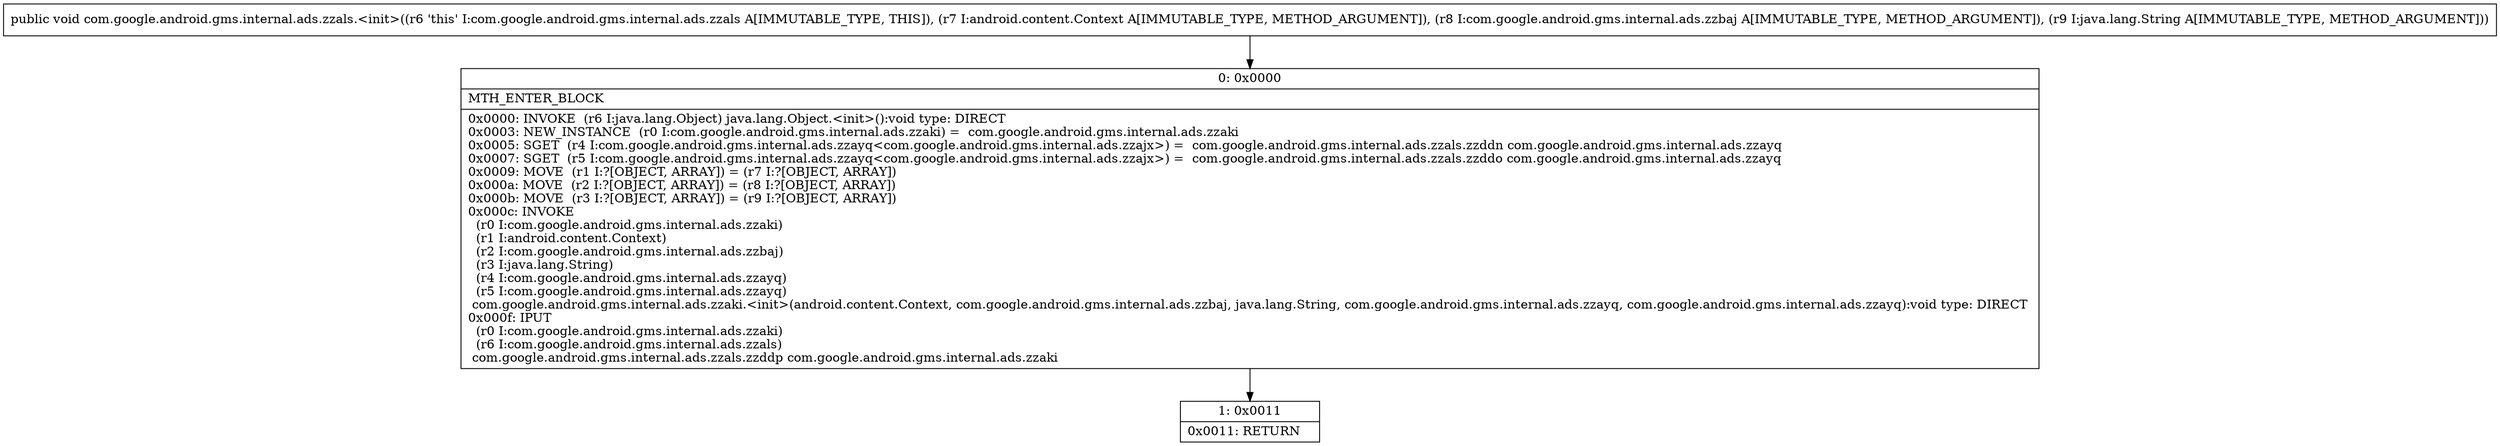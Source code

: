 digraph "CFG forcom.google.android.gms.internal.ads.zzals.\<init\>(Landroid\/content\/Context;Lcom\/google\/android\/gms\/internal\/ads\/zzbaj;Ljava\/lang\/String;)V" {
Node_0 [shape=record,label="{0\:\ 0x0000|MTH_ENTER_BLOCK\l|0x0000: INVOKE  (r6 I:java.lang.Object) java.lang.Object.\<init\>():void type: DIRECT \l0x0003: NEW_INSTANCE  (r0 I:com.google.android.gms.internal.ads.zzaki) =  com.google.android.gms.internal.ads.zzaki \l0x0005: SGET  (r4 I:com.google.android.gms.internal.ads.zzayq\<com.google.android.gms.internal.ads.zzajx\>) =  com.google.android.gms.internal.ads.zzals.zzddn com.google.android.gms.internal.ads.zzayq \l0x0007: SGET  (r5 I:com.google.android.gms.internal.ads.zzayq\<com.google.android.gms.internal.ads.zzajx\>) =  com.google.android.gms.internal.ads.zzals.zzddo com.google.android.gms.internal.ads.zzayq \l0x0009: MOVE  (r1 I:?[OBJECT, ARRAY]) = (r7 I:?[OBJECT, ARRAY]) \l0x000a: MOVE  (r2 I:?[OBJECT, ARRAY]) = (r8 I:?[OBJECT, ARRAY]) \l0x000b: MOVE  (r3 I:?[OBJECT, ARRAY]) = (r9 I:?[OBJECT, ARRAY]) \l0x000c: INVOKE  \l  (r0 I:com.google.android.gms.internal.ads.zzaki)\l  (r1 I:android.content.Context)\l  (r2 I:com.google.android.gms.internal.ads.zzbaj)\l  (r3 I:java.lang.String)\l  (r4 I:com.google.android.gms.internal.ads.zzayq)\l  (r5 I:com.google.android.gms.internal.ads.zzayq)\l com.google.android.gms.internal.ads.zzaki.\<init\>(android.content.Context, com.google.android.gms.internal.ads.zzbaj, java.lang.String, com.google.android.gms.internal.ads.zzayq, com.google.android.gms.internal.ads.zzayq):void type: DIRECT \l0x000f: IPUT  \l  (r0 I:com.google.android.gms.internal.ads.zzaki)\l  (r6 I:com.google.android.gms.internal.ads.zzals)\l com.google.android.gms.internal.ads.zzals.zzddp com.google.android.gms.internal.ads.zzaki \l}"];
Node_1 [shape=record,label="{1\:\ 0x0011|0x0011: RETURN   \l}"];
MethodNode[shape=record,label="{public void com.google.android.gms.internal.ads.zzals.\<init\>((r6 'this' I:com.google.android.gms.internal.ads.zzals A[IMMUTABLE_TYPE, THIS]), (r7 I:android.content.Context A[IMMUTABLE_TYPE, METHOD_ARGUMENT]), (r8 I:com.google.android.gms.internal.ads.zzbaj A[IMMUTABLE_TYPE, METHOD_ARGUMENT]), (r9 I:java.lang.String A[IMMUTABLE_TYPE, METHOD_ARGUMENT])) }"];
MethodNode -> Node_0;
Node_0 -> Node_1;
}


